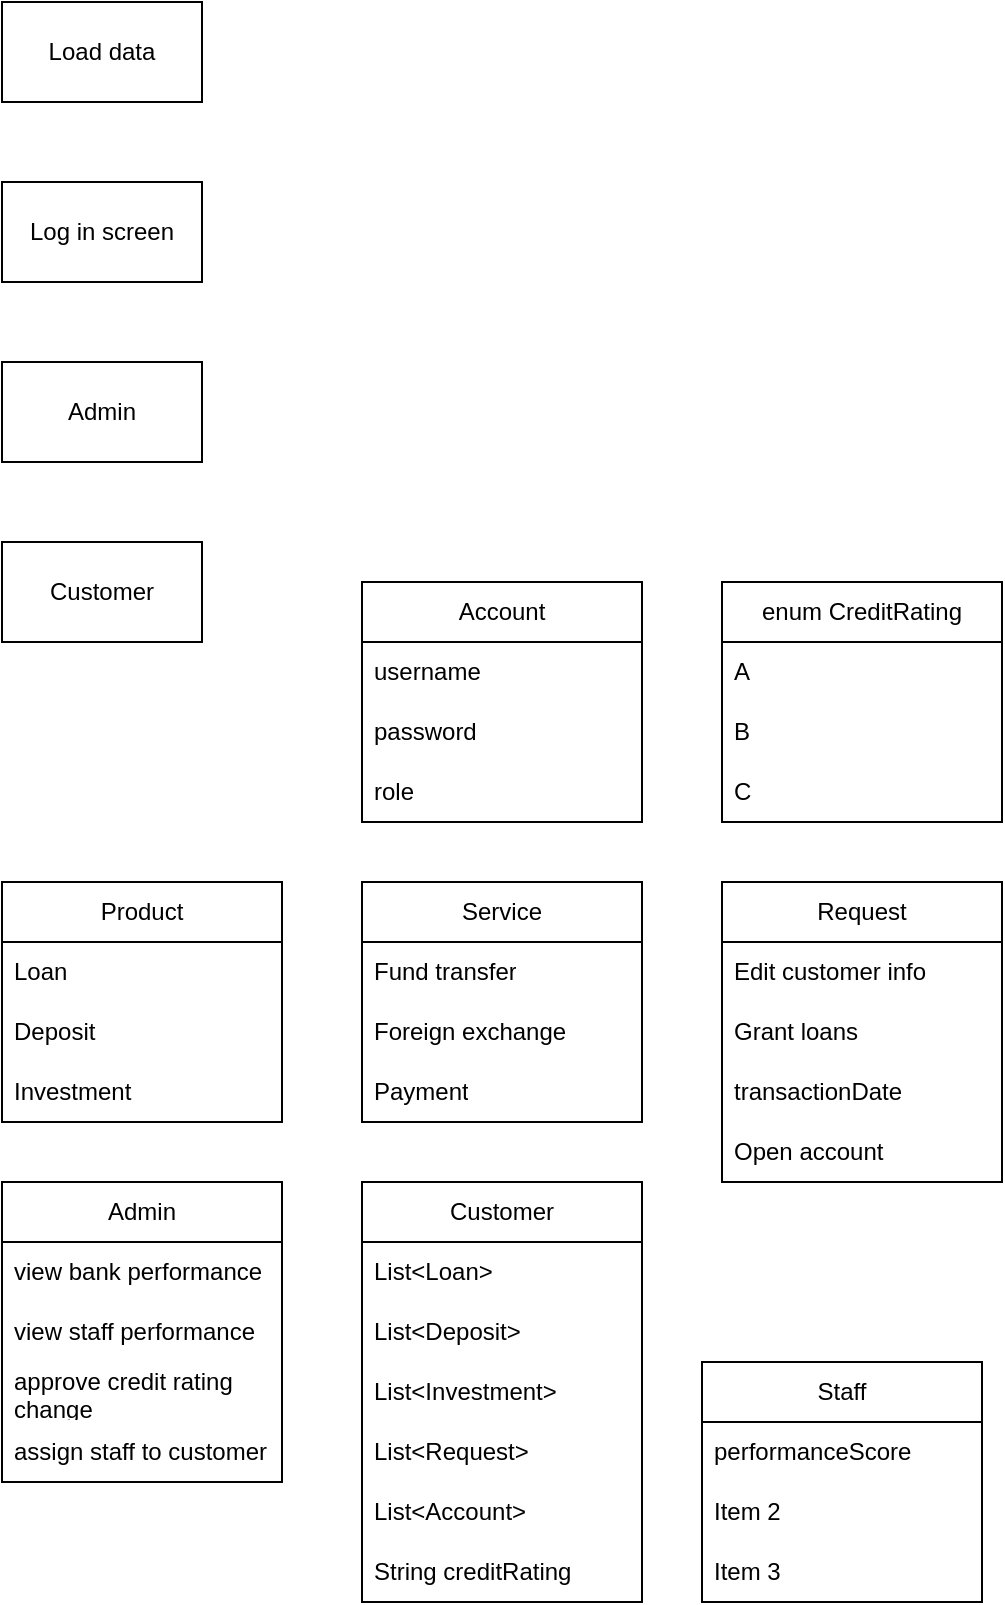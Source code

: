 <mxfile version="21.2.1" type="device">
  <diagram name="Page-1" id="CJOukcVX1L_gtNRQ8h0G">
    <mxGraphModel dx="1434" dy="719" grid="1" gridSize="10" guides="1" tooltips="1" connect="1" arrows="1" fold="1" page="1" pageScale="1" pageWidth="850" pageHeight="1100" math="0" shadow="0">
      <root>
        <mxCell id="0" />
        <mxCell id="1" parent="0" />
        <mxCell id="aBdC02X5mkFu682zee3U-1" value="Load data" style="rounded=0;whiteSpace=wrap;html=1;" parent="1" vertex="1">
          <mxGeometry x="40" y="40" width="100" height="50" as="geometry" />
        </mxCell>
        <mxCell id="bwr_l4O5Gqc1akSgQ5dd-1" value="Log in screen" style="rounded=0;whiteSpace=wrap;html=1;" vertex="1" parent="1">
          <mxGeometry x="40" y="130" width="100" height="50" as="geometry" />
        </mxCell>
        <mxCell id="bwr_l4O5Gqc1akSgQ5dd-2" value="Admin" style="rounded=0;whiteSpace=wrap;html=1;" vertex="1" parent="1">
          <mxGeometry x="40" y="220" width="100" height="50" as="geometry" />
        </mxCell>
        <mxCell id="bwr_l4O5Gqc1akSgQ5dd-3" value="Customer" style="rounded=0;whiteSpace=wrap;html=1;" vertex="1" parent="1">
          <mxGeometry x="40" y="310" width="100" height="50" as="geometry" />
        </mxCell>
        <mxCell id="bwr_l4O5Gqc1akSgQ5dd-4" value="Product" style="swimlane;fontStyle=0;childLayout=stackLayout;horizontal=1;startSize=30;horizontalStack=0;resizeParent=1;resizeParentMax=0;resizeLast=0;collapsible=1;marginBottom=0;whiteSpace=wrap;html=1;" vertex="1" parent="1">
          <mxGeometry x="40" y="480" width="140" height="120" as="geometry" />
        </mxCell>
        <mxCell id="bwr_l4O5Gqc1akSgQ5dd-5" value="Loan" style="text;strokeColor=none;fillColor=none;align=left;verticalAlign=middle;spacingLeft=4;spacingRight=4;overflow=hidden;points=[[0,0.5],[1,0.5]];portConstraint=eastwest;rotatable=0;whiteSpace=wrap;html=1;" vertex="1" parent="bwr_l4O5Gqc1akSgQ5dd-4">
          <mxGeometry y="30" width="140" height="30" as="geometry" />
        </mxCell>
        <mxCell id="bwr_l4O5Gqc1akSgQ5dd-6" value="Deposit" style="text;strokeColor=none;fillColor=none;align=left;verticalAlign=middle;spacingLeft=4;spacingRight=4;overflow=hidden;points=[[0,0.5],[1,0.5]];portConstraint=eastwest;rotatable=0;whiteSpace=wrap;html=1;" vertex="1" parent="bwr_l4O5Gqc1akSgQ5dd-4">
          <mxGeometry y="60" width="140" height="30" as="geometry" />
        </mxCell>
        <mxCell id="bwr_l4O5Gqc1akSgQ5dd-7" value="Investment" style="text;strokeColor=none;fillColor=none;align=left;verticalAlign=middle;spacingLeft=4;spacingRight=4;overflow=hidden;points=[[0,0.5],[1,0.5]];portConstraint=eastwest;rotatable=0;whiteSpace=wrap;html=1;" vertex="1" parent="bwr_l4O5Gqc1akSgQ5dd-4">
          <mxGeometry y="90" width="140" height="30" as="geometry" />
        </mxCell>
        <mxCell id="bwr_l4O5Gqc1akSgQ5dd-8" value="Service" style="swimlane;fontStyle=0;childLayout=stackLayout;horizontal=1;startSize=30;horizontalStack=0;resizeParent=1;resizeParentMax=0;resizeLast=0;collapsible=1;marginBottom=0;whiteSpace=wrap;html=1;" vertex="1" parent="1">
          <mxGeometry x="220" y="480" width="140" height="120" as="geometry" />
        </mxCell>
        <mxCell id="bwr_l4O5Gqc1akSgQ5dd-9" value="Fund transfer" style="text;strokeColor=none;fillColor=none;align=left;verticalAlign=middle;spacingLeft=4;spacingRight=4;overflow=hidden;points=[[0,0.5],[1,0.5]];portConstraint=eastwest;rotatable=0;whiteSpace=wrap;html=1;" vertex="1" parent="bwr_l4O5Gqc1akSgQ5dd-8">
          <mxGeometry y="30" width="140" height="30" as="geometry" />
        </mxCell>
        <mxCell id="bwr_l4O5Gqc1akSgQ5dd-10" value="Foreign exchange" style="text;strokeColor=none;fillColor=none;align=left;verticalAlign=middle;spacingLeft=4;spacingRight=4;overflow=hidden;points=[[0,0.5],[1,0.5]];portConstraint=eastwest;rotatable=0;whiteSpace=wrap;html=1;" vertex="1" parent="bwr_l4O5Gqc1akSgQ5dd-8">
          <mxGeometry y="60" width="140" height="30" as="geometry" />
        </mxCell>
        <mxCell id="bwr_l4O5Gqc1akSgQ5dd-11" value="Payment" style="text;strokeColor=none;fillColor=none;align=left;verticalAlign=middle;spacingLeft=4;spacingRight=4;overflow=hidden;points=[[0,0.5],[1,0.5]];portConstraint=eastwest;rotatable=0;whiteSpace=wrap;html=1;" vertex="1" parent="bwr_l4O5Gqc1akSgQ5dd-8">
          <mxGeometry y="90" width="140" height="30" as="geometry" />
        </mxCell>
        <mxCell id="bwr_l4O5Gqc1akSgQ5dd-12" value="Customer" style="swimlane;fontStyle=0;childLayout=stackLayout;horizontal=1;startSize=30;horizontalStack=0;resizeParent=1;resizeParentMax=0;resizeLast=0;collapsible=1;marginBottom=0;whiteSpace=wrap;html=1;" vertex="1" parent="1">
          <mxGeometry x="220" y="630" width="140" height="210" as="geometry" />
        </mxCell>
        <mxCell id="bwr_l4O5Gqc1akSgQ5dd-13" value="List&amp;lt;Loan&amp;gt;" style="text;strokeColor=none;fillColor=none;align=left;verticalAlign=middle;spacingLeft=4;spacingRight=4;overflow=hidden;points=[[0,0.5],[1,0.5]];portConstraint=eastwest;rotatable=0;whiteSpace=wrap;html=1;" vertex="1" parent="bwr_l4O5Gqc1akSgQ5dd-12">
          <mxGeometry y="30" width="140" height="30" as="geometry" />
        </mxCell>
        <mxCell id="bwr_l4O5Gqc1akSgQ5dd-14" value="List&amp;lt;Deposit&amp;gt;" style="text;strokeColor=none;fillColor=none;align=left;verticalAlign=middle;spacingLeft=4;spacingRight=4;overflow=hidden;points=[[0,0.5],[1,0.5]];portConstraint=eastwest;rotatable=0;whiteSpace=wrap;html=1;" vertex="1" parent="bwr_l4O5Gqc1akSgQ5dd-12">
          <mxGeometry y="60" width="140" height="30" as="geometry" />
        </mxCell>
        <mxCell id="bwr_l4O5Gqc1akSgQ5dd-15" value="List&amp;lt;Investment&amp;gt;" style="text;strokeColor=none;fillColor=none;align=left;verticalAlign=middle;spacingLeft=4;spacingRight=4;overflow=hidden;points=[[0,0.5],[1,0.5]];portConstraint=eastwest;rotatable=0;whiteSpace=wrap;html=1;" vertex="1" parent="bwr_l4O5Gqc1akSgQ5dd-12">
          <mxGeometry y="90" width="140" height="30" as="geometry" />
        </mxCell>
        <mxCell id="bwr_l4O5Gqc1akSgQ5dd-20" value="List&amp;lt;Request&amp;gt;" style="text;strokeColor=none;fillColor=none;align=left;verticalAlign=middle;spacingLeft=4;spacingRight=4;overflow=hidden;points=[[0,0.5],[1,0.5]];portConstraint=eastwest;rotatable=0;whiteSpace=wrap;html=1;" vertex="1" parent="bwr_l4O5Gqc1akSgQ5dd-12">
          <mxGeometry y="120" width="140" height="30" as="geometry" />
        </mxCell>
        <mxCell id="bwr_l4O5Gqc1akSgQ5dd-22" value="List&amp;lt;Account&amp;gt;" style="text;strokeColor=none;fillColor=none;align=left;verticalAlign=middle;spacingLeft=4;spacingRight=4;overflow=hidden;points=[[0,0.5],[1,0.5]];portConstraint=eastwest;rotatable=0;whiteSpace=wrap;html=1;" vertex="1" parent="bwr_l4O5Gqc1akSgQ5dd-12">
          <mxGeometry y="150" width="140" height="30" as="geometry" />
        </mxCell>
        <mxCell id="bwr_l4O5Gqc1akSgQ5dd-21" value="String creditRating" style="text;strokeColor=none;fillColor=none;align=left;verticalAlign=middle;spacingLeft=4;spacingRight=4;overflow=hidden;points=[[0,0.5],[1,0.5]];portConstraint=eastwest;rotatable=0;whiteSpace=wrap;html=1;" vertex="1" parent="bwr_l4O5Gqc1akSgQ5dd-12">
          <mxGeometry y="180" width="140" height="30" as="geometry" />
        </mxCell>
        <mxCell id="bwr_l4O5Gqc1akSgQ5dd-16" value="Request" style="swimlane;fontStyle=0;childLayout=stackLayout;horizontal=1;startSize=30;horizontalStack=0;resizeParent=1;resizeParentMax=0;resizeLast=0;collapsible=1;marginBottom=0;whiteSpace=wrap;html=1;" vertex="1" parent="1">
          <mxGeometry x="400" y="480" width="140" height="150" as="geometry" />
        </mxCell>
        <mxCell id="bwr_l4O5Gqc1akSgQ5dd-17" value="Edit customer info" style="text;strokeColor=none;fillColor=none;align=left;verticalAlign=middle;spacingLeft=4;spacingRight=4;overflow=hidden;points=[[0,0.5],[1,0.5]];portConstraint=eastwest;rotatable=0;whiteSpace=wrap;html=1;" vertex="1" parent="bwr_l4O5Gqc1akSgQ5dd-16">
          <mxGeometry y="30" width="140" height="30" as="geometry" />
        </mxCell>
        <mxCell id="bwr_l4O5Gqc1akSgQ5dd-18" value="Grant loans" style="text;strokeColor=none;fillColor=none;align=left;verticalAlign=middle;spacingLeft=4;spacingRight=4;overflow=hidden;points=[[0,0.5],[1,0.5]];portConstraint=eastwest;rotatable=0;whiteSpace=wrap;html=1;" vertex="1" parent="bwr_l4O5Gqc1akSgQ5dd-16">
          <mxGeometry y="60" width="140" height="30" as="geometry" />
        </mxCell>
        <mxCell id="bwr_l4O5Gqc1akSgQ5dd-19" value="transactionDate" style="text;strokeColor=none;fillColor=none;align=left;verticalAlign=middle;spacingLeft=4;spacingRight=4;overflow=hidden;points=[[0,0.5],[1,0.5]];portConstraint=eastwest;rotatable=0;whiteSpace=wrap;html=1;" vertex="1" parent="bwr_l4O5Gqc1akSgQ5dd-16">
          <mxGeometry y="90" width="140" height="30" as="geometry" />
        </mxCell>
        <mxCell id="bwr_l4O5Gqc1akSgQ5dd-40" value="Open account" style="text;strokeColor=none;fillColor=none;align=left;verticalAlign=middle;spacingLeft=4;spacingRight=4;overflow=hidden;points=[[0,0.5],[1,0.5]];portConstraint=eastwest;rotatable=0;whiteSpace=wrap;html=1;" vertex="1" parent="bwr_l4O5Gqc1akSgQ5dd-16">
          <mxGeometry y="120" width="140" height="30" as="geometry" />
        </mxCell>
        <mxCell id="bwr_l4O5Gqc1akSgQ5dd-23" value="enum CreditRating" style="swimlane;fontStyle=0;childLayout=stackLayout;horizontal=1;startSize=30;horizontalStack=0;resizeParent=1;resizeParentMax=0;resizeLast=0;collapsible=1;marginBottom=0;whiteSpace=wrap;html=1;" vertex="1" parent="1">
          <mxGeometry x="400" y="330" width="140" height="120" as="geometry" />
        </mxCell>
        <mxCell id="bwr_l4O5Gqc1akSgQ5dd-24" value="A" style="text;strokeColor=none;fillColor=none;align=left;verticalAlign=middle;spacingLeft=4;spacingRight=4;overflow=hidden;points=[[0,0.5],[1,0.5]];portConstraint=eastwest;rotatable=0;whiteSpace=wrap;html=1;" vertex="1" parent="bwr_l4O5Gqc1akSgQ5dd-23">
          <mxGeometry y="30" width="140" height="30" as="geometry" />
        </mxCell>
        <mxCell id="bwr_l4O5Gqc1akSgQ5dd-25" value="B" style="text;strokeColor=none;fillColor=none;align=left;verticalAlign=middle;spacingLeft=4;spacingRight=4;overflow=hidden;points=[[0,0.5],[1,0.5]];portConstraint=eastwest;rotatable=0;whiteSpace=wrap;html=1;" vertex="1" parent="bwr_l4O5Gqc1akSgQ5dd-23">
          <mxGeometry y="60" width="140" height="30" as="geometry" />
        </mxCell>
        <mxCell id="bwr_l4O5Gqc1akSgQ5dd-26" value="C" style="text;strokeColor=none;fillColor=none;align=left;verticalAlign=middle;spacingLeft=4;spacingRight=4;overflow=hidden;points=[[0,0.5],[1,0.5]];portConstraint=eastwest;rotatable=0;whiteSpace=wrap;html=1;" vertex="1" parent="bwr_l4O5Gqc1akSgQ5dd-23">
          <mxGeometry y="90" width="140" height="30" as="geometry" />
        </mxCell>
        <mxCell id="bwr_l4O5Gqc1akSgQ5dd-27" value="Staff" style="swimlane;fontStyle=0;childLayout=stackLayout;horizontal=1;startSize=30;horizontalStack=0;resizeParent=1;resizeParentMax=0;resizeLast=0;collapsible=1;marginBottom=0;whiteSpace=wrap;html=1;" vertex="1" parent="1">
          <mxGeometry x="390" y="720" width="140" height="120" as="geometry" />
        </mxCell>
        <mxCell id="bwr_l4O5Gqc1akSgQ5dd-28" value="performanceScore" style="text;strokeColor=none;fillColor=none;align=left;verticalAlign=middle;spacingLeft=4;spacingRight=4;overflow=hidden;points=[[0,0.5],[1,0.5]];portConstraint=eastwest;rotatable=0;whiteSpace=wrap;html=1;" vertex="1" parent="bwr_l4O5Gqc1akSgQ5dd-27">
          <mxGeometry y="30" width="140" height="30" as="geometry" />
        </mxCell>
        <mxCell id="bwr_l4O5Gqc1akSgQ5dd-29" value="Item 2" style="text;strokeColor=none;fillColor=none;align=left;verticalAlign=middle;spacingLeft=4;spacingRight=4;overflow=hidden;points=[[0,0.5],[1,0.5]];portConstraint=eastwest;rotatable=0;whiteSpace=wrap;html=1;" vertex="1" parent="bwr_l4O5Gqc1akSgQ5dd-27">
          <mxGeometry y="60" width="140" height="30" as="geometry" />
        </mxCell>
        <mxCell id="bwr_l4O5Gqc1akSgQ5dd-30" value="Item 3" style="text;strokeColor=none;fillColor=none;align=left;verticalAlign=middle;spacingLeft=4;spacingRight=4;overflow=hidden;points=[[0,0.5],[1,0.5]];portConstraint=eastwest;rotatable=0;whiteSpace=wrap;html=1;" vertex="1" parent="bwr_l4O5Gqc1akSgQ5dd-27">
          <mxGeometry y="90" width="140" height="30" as="geometry" />
        </mxCell>
        <mxCell id="bwr_l4O5Gqc1akSgQ5dd-31" value="Admin" style="swimlane;fontStyle=0;childLayout=stackLayout;horizontal=1;startSize=30;horizontalStack=0;resizeParent=1;resizeParentMax=0;resizeLast=0;collapsible=1;marginBottom=0;whiteSpace=wrap;html=1;" vertex="1" parent="1">
          <mxGeometry x="40" y="630" width="140" height="150" as="geometry" />
        </mxCell>
        <mxCell id="bwr_l4O5Gqc1akSgQ5dd-32" value="view bank performance" style="text;strokeColor=none;fillColor=none;align=left;verticalAlign=middle;spacingLeft=4;spacingRight=4;overflow=hidden;points=[[0,0.5],[1,0.5]];portConstraint=eastwest;rotatable=0;whiteSpace=wrap;html=1;" vertex="1" parent="bwr_l4O5Gqc1akSgQ5dd-31">
          <mxGeometry y="30" width="140" height="30" as="geometry" />
        </mxCell>
        <mxCell id="bwr_l4O5Gqc1akSgQ5dd-33" value="view staff performance" style="text;strokeColor=none;fillColor=none;align=left;verticalAlign=middle;spacingLeft=4;spacingRight=4;overflow=hidden;points=[[0,0.5],[1,0.5]];portConstraint=eastwest;rotatable=0;whiteSpace=wrap;html=1;" vertex="1" parent="bwr_l4O5Gqc1akSgQ5dd-31">
          <mxGeometry y="60" width="140" height="30" as="geometry" />
        </mxCell>
        <mxCell id="bwr_l4O5Gqc1akSgQ5dd-34" value="approve credit rating change" style="text;strokeColor=none;fillColor=none;align=left;verticalAlign=middle;spacingLeft=4;spacingRight=4;overflow=hidden;points=[[0,0.5],[1,0.5]];portConstraint=eastwest;rotatable=0;whiteSpace=wrap;html=1;" vertex="1" parent="bwr_l4O5Gqc1akSgQ5dd-31">
          <mxGeometry y="90" width="140" height="30" as="geometry" />
        </mxCell>
        <mxCell id="bwr_l4O5Gqc1akSgQ5dd-41" value="assign staff to customer" style="text;strokeColor=none;fillColor=none;align=left;verticalAlign=middle;spacingLeft=4;spacingRight=4;overflow=hidden;points=[[0,0.5],[1,0.5]];portConstraint=eastwest;rotatable=0;whiteSpace=wrap;html=1;" vertex="1" parent="bwr_l4O5Gqc1akSgQ5dd-31">
          <mxGeometry y="120" width="140" height="30" as="geometry" />
        </mxCell>
        <mxCell id="bwr_l4O5Gqc1akSgQ5dd-35" value="Account" style="swimlane;fontStyle=0;childLayout=stackLayout;horizontal=1;startSize=30;horizontalStack=0;resizeParent=1;resizeParentMax=0;resizeLast=0;collapsible=1;marginBottom=0;whiteSpace=wrap;html=1;" vertex="1" parent="1">
          <mxGeometry x="220" y="330" width="140" height="120" as="geometry" />
        </mxCell>
        <mxCell id="bwr_l4O5Gqc1akSgQ5dd-36" value="username" style="text;strokeColor=none;fillColor=none;align=left;verticalAlign=middle;spacingLeft=4;spacingRight=4;overflow=hidden;points=[[0,0.5],[1,0.5]];portConstraint=eastwest;rotatable=0;whiteSpace=wrap;html=1;" vertex="1" parent="bwr_l4O5Gqc1akSgQ5dd-35">
          <mxGeometry y="30" width="140" height="30" as="geometry" />
        </mxCell>
        <mxCell id="bwr_l4O5Gqc1akSgQ5dd-37" value="password" style="text;strokeColor=none;fillColor=none;align=left;verticalAlign=middle;spacingLeft=4;spacingRight=4;overflow=hidden;points=[[0,0.5],[1,0.5]];portConstraint=eastwest;rotatable=0;whiteSpace=wrap;html=1;" vertex="1" parent="bwr_l4O5Gqc1akSgQ5dd-35">
          <mxGeometry y="60" width="140" height="30" as="geometry" />
        </mxCell>
        <mxCell id="bwr_l4O5Gqc1akSgQ5dd-38" value="role" style="text;strokeColor=none;fillColor=none;align=left;verticalAlign=middle;spacingLeft=4;spacingRight=4;overflow=hidden;points=[[0,0.5],[1,0.5]];portConstraint=eastwest;rotatable=0;whiteSpace=wrap;html=1;" vertex="1" parent="bwr_l4O5Gqc1akSgQ5dd-35">
          <mxGeometry y="90" width="140" height="30" as="geometry" />
        </mxCell>
      </root>
    </mxGraphModel>
  </diagram>
</mxfile>
